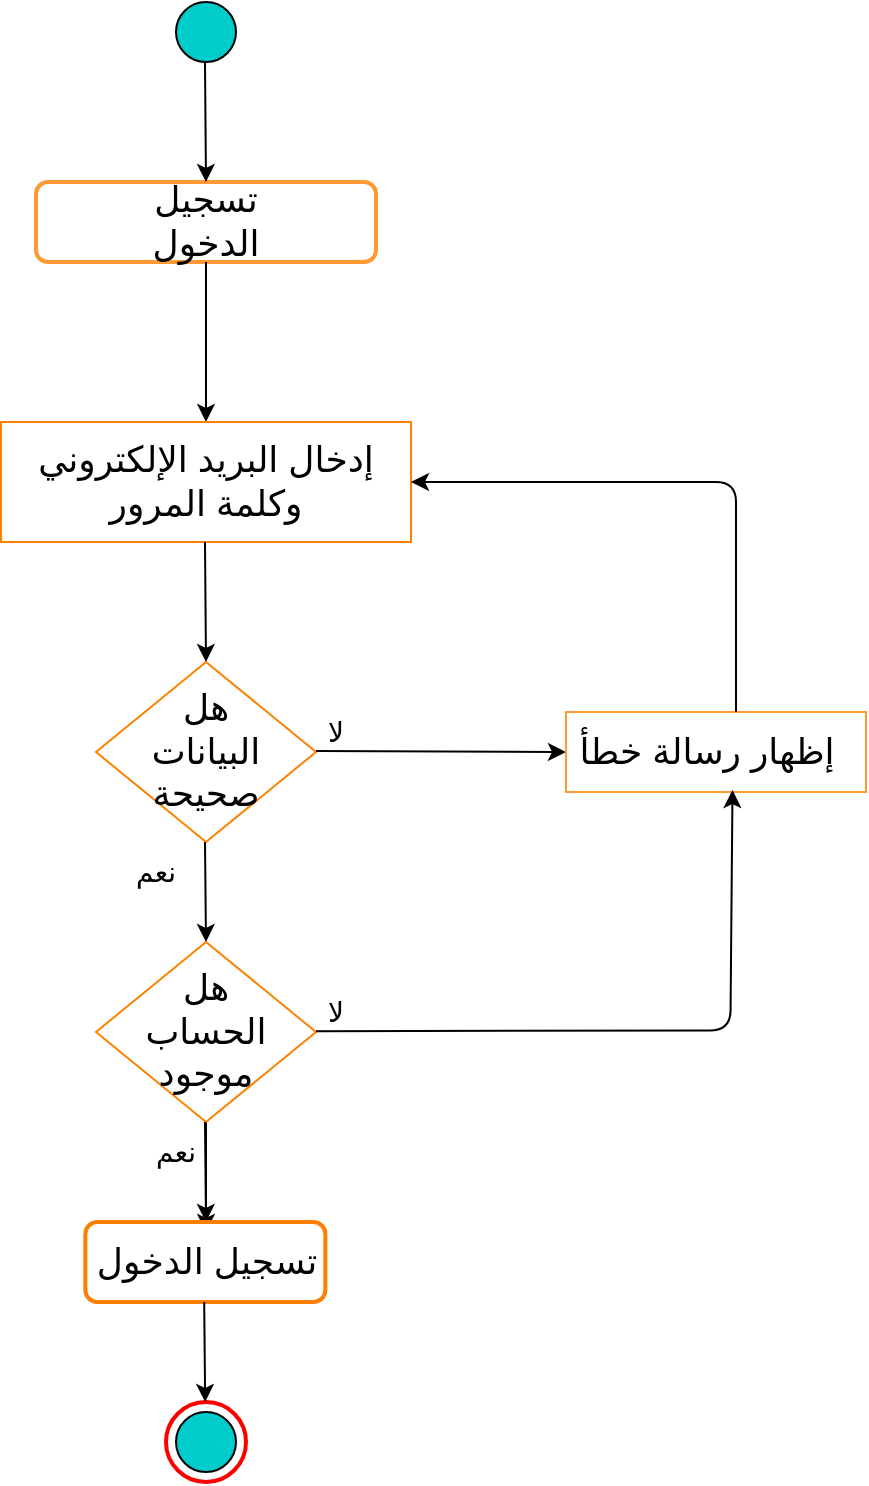 <mxfile version="24.0.2" type="onedrive">
  <diagram name="Page-1" id="UU6crA1hBtZOHEzDZBIP">
    <mxGraphModel grid="1" page="1" gridSize="10" guides="1" tooltips="1" connect="1" arrows="1" fold="1" pageScale="1" pageWidth="827" pageHeight="1169" math="0" shadow="0">
      <root>
        <mxCell id="0" />
        <mxCell id="1" parent="0" />
        <mxCell id="jo2THTR1xl-fLWHIL1Qo-3" value="" style="ellipse;whiteSpace=wrap;html=1;aspect=fixed;fillColor=#00CCCC;" vertex="1" parent="1">
          <mxGeometry x="375" y="70" width="30" height="30" as="geometry" />
        </mxCell>
        <mxCell id="jo2THTR1xl-fLWHIL1Qo-4" value="" style="rounded=1;whiteSpace=wrap;html=1;strokeWidth=2;strokeColor=#FF9933;" vertex="1" parent="1">
          <mxGeometry x="305" y="160" width="170" height="40" as="geometry" />
        </mxCell>
        <mxCell id="jo2THTR1xl-fLWHIL1Qo-6" value="&lt;font style=&quot;font-size: 18px;&quot;&gt;تسجيل الدخول&lt;/font&gt;" style="text;html=1;align=center;verticalAlign=middle;whiteSpace=wrap;rounded=0;" vertex="1" parent="1">
          <mxGeometry x="345" y="165" width="90" height="30" as="geometry" />
        </mxCell>
        <mxCell id="jo2THTR1xl-fLWHIL1Qo-9" value="" style="endArrow=classic;html=1;rounded=0;entryX=0.5;entryY=0;entryDx=0;entryDy=0;" edge="1" parent="1" target="jo2THTR1xl-fLWHIL1Qo-4">
          <mxGeometry width="50" height="50" relative="1" as="geometry">
            <mxPoint x="389.5" y="100" as="sourcePoint" />
            <mxPoint x="390.5" y="160" as="targetPoint" />
          </mxGeometry>
        </mxCell>
        <mxCell id="jo2THTR1xl-fLWHIL1Qo-10" value="" style="endArrow=classic;html=1;rounded=0;exitX=0.5;exitY=1;exitDx=0;exitDy=0;" edge="1" parent="1" source="jo2THTR1xl-fLWHIL1Qo-4">
          <mxGeometry width="50" height="50" relative="1" as="geometry">
            <mxPoint x="390" y="210" as="sourcePoint" />
            <mxPoint x="390" y="280" as="targetPoint" />
          </mxGeometry>
        </mxCell>
        <mxCell id="jo2THTR1xl-fLWHIL1Qo-11" value="" style="rounded=0;whiteSpace=wrap;html=1;strokeColor=#FF8000;" vertex="1" parent="1">
          <mxGeometry x="287.5" y="280" width="205" height="60" as="geometry" />
        </mxCell>
        <mxCell id="jo2THTR1xl-fLWHIL1Qo-12" value="&lt;span style=&quot;font-size: 18px;&quot;&gt;إدخال البريد الإلكتروني وكلمة المرور&lt;/span&gt;" style="text;html=1;align=center;verticalAlign=middle;whiteSpace=wrap;rounded=0;" vertex="1" parent="1">
          <mxGeometry x="295" y="295" width="190" height="30" as="geometry" />
        </mxCell>
        <mxCell id="jo2THTR1xl-fLWHIL1Qo-13" value="" style="rhombus;whiteSpace=wrap;html=1;strokeColor=#FF8000;" vertex="1" parent="1">
          <mxGeometry x="335" y="400" width="110" height="90" as="geometry" />
        </mxCell>
        <mxCell id="jo2THTR1xl-fLWHIL1Qo-15" value="&lt;font style=&quot;font-size: 18px;&quot;&gt;هل البيانات صحيحة&lt;/font&gt;" style="text;html=1;align=center;verticalAlign=middle;whiteSpace=wrap;rounded=0;" vertex="1" parent="1">
          <mxGeometry x="355" y="430" width="70" height="30" as="geometry" />
        </mxCell>
        <mxCell id="jo2THTR1xl-fLWHIL1Qo-41" value="" style="edgeStyle=orthogonalEdgeStyle;rounded=0;orthogonalLoop=1;jettySize=auto;html=1;" edge="1" parent="1" source="jo2THTR1xl-fLWHIL1Qo-17" target="jo2THTR1xl-fLWHIL1Qo-36">
          <mxGeometry relative="1" as="geometry" />
        </mxCell>
        <mxCell id="jo2THTR1xl-fLWHIL1Qo-17" value="" style="rhombus;whiteSpace=wrap;html=1;strokeColor=#FF8000;" vertex="1" parent="1">
          <mxGeometry x="335" y="540" width="110" height="90" as="geometry" />
        </mxCell>
        <mxCell id="jo2THTR1xl-fLWHIL1Qo-18" value="&lt;font style=&quot;font-size: 18px;&quot;&gt;هل الحساب موجود&lt;/font&gt;" style="text;html=1;align=center;verticalAlign=middle;whiteSpace=wrap;rounded=0;" vertex="1" parent="1">
          <mxGeometry x="355" y="570" width="70" height="30" as="geometry" />
        </mxCell>
        <mxCell id="jo2THTR1xl-fLWHIL1Qo-20" value="" style="endArrow=classic;html=1;rounded=0;" edge="1" parent="1">
          <mxGeometry width="50" height="50" relative="1" as="geometry">
            <mxPoint x="389.5" y="490" as="sourcePoint" />
            <mxPoint x="390" y="540" as="targetPoint" />
          </mxGeometry>
        </mxCell>
        <mxCell id="jo2THTR1xl-fLWHIL1Qo-21" value="" style="endArrow=classic;html=1;rounded=0;" edge="1" parent="1">
          <mxGeometry width="50" height="50" relative="1" as="geometry">
            <mxPoint x="389.5" y="340" as="sourcePoint" />
            <mxPoint x="390" y="400" as="targetPoint" />
          </mxGeometry>
        </mxCell>
        <mxCell id="jo2THTR1xl-fLWHIL1Qo-22" value="" style="endArrow=classic;html=1;rounded=0;entryX=0;entryY=0.5;entryDx=0;entryDy=0;" edge="1" parent="1" target="jo2THTR1xl-fLWHIL1Qo-29">
          <mxGeometry width="50" height="50" relative="1" as="geometry">
            <mxPoint x="445" y="444.5" as="sourcePoint" />
            <mxPoint x="510" y="444.5" as="targetPoint" />
          </mxGeometry>
        </mxCell>
        <mxCell id="jo2THTR1xl-fLWHIL1Qo-28" value="" style="rounded=0;whiteSpace=wrap;html=1;strokeColor=#FF9933;" vertex="1" parent="1">
          <mxGeometry x="570" y="425" width="150" height="40" as="geometry" />
        </mxCell>
        <mxCell id="jo2THTR1xl-fLWHIL1Qo-29" value="&lt;span style=&quot;font-size: 18px;&quot;&gt;إظهار رسالة خطأ&lt;/span&gt;" style="text;html=1;align=center;verticalAlign=middle;whiteSpace=wrap;rounded=0;" vertex="1" parent="1">
          <mxGeometry x="570" y="430" width="141.25" height="30" as="geometry" />
        </mxCell>
        <mxCell id="jo2THTR1xl-fLWHIL1Qo-32" value="" style="endArrow=classic;html=1;rounded=1;curved=0;entryX=1;entryY=0.5;entryDx=0;entryDy=0;" edge="1" parent="1" target="jo2THTR1xl-fLWHIL1Qo-11">
          <mxGeometry width="50" height="50" relative="1" as="geometry">
            <mxPoint x="655" y="425" as="sourcePoint" />
            <mxPoint x="510" y="310" as="targetPoint" />
            <Array as="points">
              <mxPoint x="655" y="310" />
            </Array>
          </mxGeometry>
        </mxCell>
        <mxCell id="jo2THTR1xl-fLWHIL1Qo-33" value="" style="endArrow=classic;html=1;rounded=0;" edge="1" parent="1">
          <mxGeometry width="50" height="50" relative="1" as="geometry">
            <mxPoint x="389.5" y="630" as="sourcePoint" />
            <mxPoint x="390" y="680" as="targetPoint" />
          </mxGeometry>
        </mxCell>
        <mxCell id="jo2THTR1xl-fLWHIL1Qo-34" value="" style="rounded=1;whiteSpace=wrap;html=1;strokeWidth=2;strokeColor=#FF8000;" vertex="1" parent="1">
          <mxGeometry x="329.68" y="680" width="120" height="40" as="geometry" />
        </mxCell>
        <mxCell id="jo2THTR1xl-fLWHIL1Qo-36" value="&lt;span style=&quot;font-size: 18px;&quot;&gt;تسجيل الدخول&lt;/span&gt;" style="text;html=1;align=center;verticalAlign=middle;whiteSpace=wrap;rounded=0;" vertex="1" parent="1">
          <mxGeometry x="329.68" y="685" width="120.63" height="30" as="geometry" />
        </mxCell>
        <mxCell id="jo2THTR1xl-fLWHIL1Qo-46" value="&lt;font style=&quot;font-size: 14px;&quot;&gt;لا&lt;/font&gt;" style="text;html=1;align=center;verticalAlign=middle;whiteSpace=wrap;rounded=0;" vertex="1" parent="1">
          <mxGeometry x="425" y="420" width="60" height="30" as="geometry" />
        </mxCell>
        <mxCell id="jo2THTR1xl-fLWHIL1Qo-49" value="" style="endArrow=classic;html=1;rounded=1;entryX=0.555;entryY=0.985;entryDx=0;entryDy=0;entryPerimeter=0;curved=0;" edge="1" parent="1">
          <mxGeometry width="50" height="50" relative="1" as="geometry">
            <mxPoint x="445" y="584.6" as="sourcePoint" />
            <mxPoint x="653.25" y="464.0" as="targetPoint" />
            <Array as="points">
              <mxPoint x="652.19" y="584.19" />
            </Array>
          </mxGeometry>
        </mxCell>
        <mxCell id="jo2THTR1xl-fLWHIL1Qo-50" value="&lt;font style=&quot;font-size: 14px;&quot;&gt;لا&lt;/font&gt;" style="text;html=1;align=center;verticalAlign=middle;whiteSpace=wrap;rounded=0;" vertex="1" parent="1">
          <mxGeometry x="425" y="560" width="60" height="30" as="geometry" />
        </mxCell>
        <mxCell id="jo2THTR1xl-fLWHIL1Qo-52" value="" style="ellipse;whiteSpace=wrap;html=1;aspect=fixed;fillColor=#00CCCC;" vertex="1" parent="1">
          <mxGeometry x="375" y="775" width="30" height="30" as="geometry" />
        </mxCell>
        <mxCell id="jo2THTR1xl-fLWHIL1Qo-54" value="" style="ellipse;whiteSpace=wrap;html=1;aspect=fixed;fillColor=none;strokeColor=#FF0000;strokeWidth=2;" vertex="1" parent="1">
          <mxGeometry x="370" y="770" width="40" height="40" as="geometry" />
        </mxCell>
        <mxCell id="jo2THTR1xl-fLWHIL1Qo-56" value="" style="endArrow=classic;html=1;rounded=0;" edge="1" parent="1">
          <mxGeometry width="50" height="50" relative="1" as="geometry">
            <mxPoint x="389.09" y="720" as="sourcePoint" />
            <mxPoint x="389.59" y="770" as="targetPoint" />
          </mxGeometry>
        </mxCell>
        <mxCell id="jfYgan247EVUhp3VusAi-1" value="&lt;font style=&quot;font-size: 14px;&quot;&gt;نعم&lt;/font&gt;" style="text;html=1;align=center;verticalAlign=middle;whiteSpace=wrap;rounded=0;" vertex="1" parent="1">
          <mxGeometry x="335" y="490" width="60" height="30" as="geometry" />
        </mxCell>
        <mxCell id="jfYgan247EVUhp3VusAi-2" value="&lt;font style=&quot;font-size: 14px;&quot;&gt;نعم&lt;/font&gt;" style="text;html=1;align=center;verticalAlign=middle;whiteSpace=wrap;rounded=0;" vertex="1" parent="1">
          <mxGeometry x="345" y="630" width="60" height="30" as="geometry" />
        </mxCell>
      </root>
    </mxGraphModel>
  </diagram>
</mxfile>
